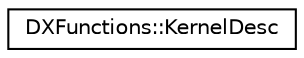 digraph "Graphical Class Hierarchy"
{
  edge [fontname="Helvetica",fontsize="10",labelfontname="Helvetica",labelfontsize="10"];
  node [fontname="Helvetica",fontsize="10",shape=record];
  rankdir="LR";
  Node1 [label="DXFunctions::KernelDesc",height=0.2,width=0.4,color="black", fillcolor="white", style="filled",URL="$class_d_x_functions_1_1_kernel_desc.html"];
}
